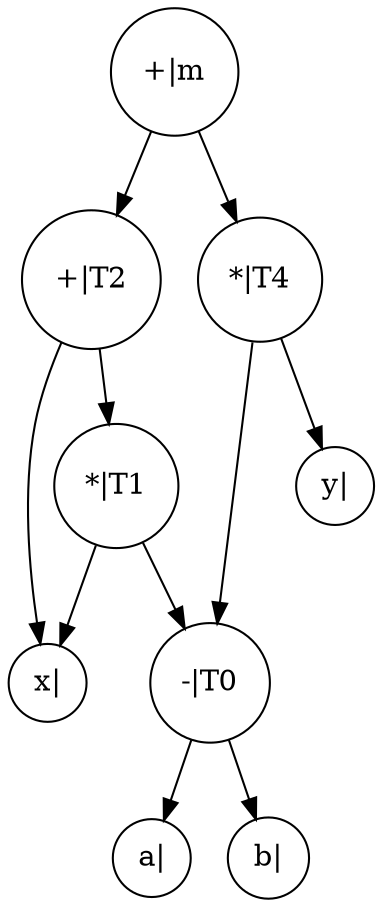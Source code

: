 // comment
digraph "./DAG/visible" {
	node [color=black shape=circle size="20,5"]
	1 [label="a|"]
	2 [label="b|"]
	3 [label="-|T0"]
	4 [label="x|"]
	5 [label="*|T1"]
	6 [label="+|T2"]
	7 [label="y|"]
	8 [label="*|T4"]
	9 [label="+|m"]
	3 -> 2
	3 -> 1
	5 -> 3
	5 -> 4
	6 -> 5
	6 -> 4
	8 -> 7
	8 -> 3
	9 -> 8
	9 -> 6
}
